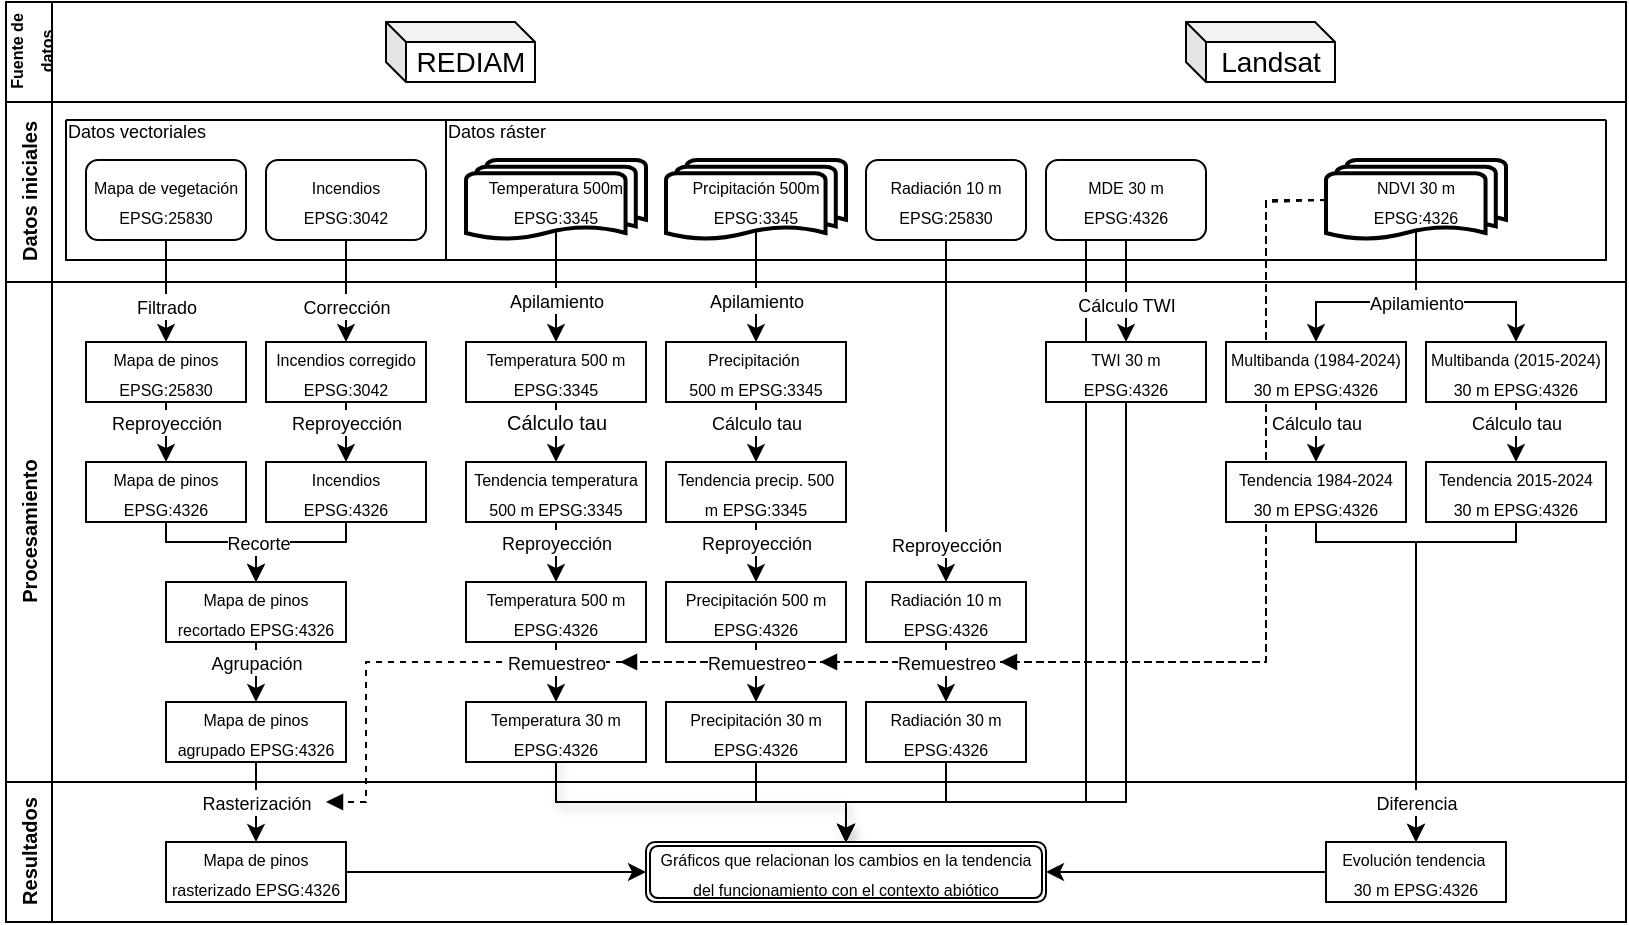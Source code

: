 <mxfile version="26.0.16">
  <diagram id="C5RBs43oDa-KdzZeNtuy" name="Page-1">
    <mxGraphModel dx="3722" dy="1038" grid="1" gridSize="10" guides="1" tooltips="1" connect="1" arrows="1" fold="1" page="1" pageScale="1" pageWidth="827" pageHeight="1169" math="0" shadow="0">
      <root>
        <mxCell id="WIyWlLk6GJQsqaUBKTNV-0" />
        <mxCell id="WIyWlLk6GJQsqaUBKTNV-1" parent="WIyWlLk6GJQsqaUBKTNV-0" />
        <mxCell id="nLpi9SXfjAmbnUqDCLWk-173" value="" style="endArrow=classic;html=1;rounded=0;exitX=0.5;exitY=1;exitDx=0;exitDy=0;entryX=0.5;entryY=0;entryDx=0;entryDy=0;shadow=1;" parent="WIyWlLk6GJQsqaUBKTNV-1" source="nLpi9SXfjAmbnUqDCLWk-103" target="nLpi9SXfjAmbnUqDCLWk-170" edge="1">
          <mxGeometry width="50" height="50" relative="1" as="geometry">
            <mxPoint x="-1245" y="410" as="sourcePoint" />
            <mxPoint x="-1195" y="360" as="targetPoint" />
            <Array as="points">
              <mxPoint x="-1370" y="350" />
              <mxPoint x="-1370" y="400" />
              <mxPoint x="-1225" y="400" />
            </Array>
          </mxGeometry>
        </mxCell>
        <mxCell id="nLpi9SXfjAmbnUqDCLWk-180" value="" style="endArrow=classic;html=1;rounded=0;exitX=0.5;exitY=0.88;exitDx=0;exitDy=0;exitPerimeter=0;entryX=0.5;entryY=0;entryDx=0;entryDy=0;" parent="WIyWlLk6GJQsqaUBKTNV-1" source="nLpi9SXfjAmbnUqDCLWk-93" target="nLpi9SXfjAmbnUqDCLWk-154" edge="1">
          <mxGeometry width="50" height="50" relative="1" as="geometry">
            <mxPoint x="-985" y="190" as="sourcePoint" />
            <mxPoint x="-935" y="140" as="targetPoint" />
            <Array as="points">
              <mxPoint x="-940" y="150" />
              <mxPoint x="-890" y="150" />
            </Array>
          </mxGeometry>
        </mxCell>
        <mxCell id="nLpi9SXfjAmbnUqDCLWk-168" value="" style="html=1;verticalAlign=bottom;labelBackgroundColor=none;endArrow=block;endFill=1;dashed=1;rounded=0;exitX=0;exitY=0.5;exitDx=0;exitDy=0;exitPerimeter=0;" parent="WIyWlLk6GJQsqaUBKTNV-1" source="nLpi9SXfjAmbnUqDCLWk-93" edge="1">
          <mxGeometry width="160" relative="1" as="geometry">
            <mxPoint x="-1255" y="290" as="sourcePoint" />
            <mxPoint x="-1485" y="400" as="targetPoint" />
            <Array as="points">
              <mxPoint x="-1015" y="100" />
              <mxPoint x="-1015" y="330" />
              <mxPoint x="-1465" y="330" />
              <mxPoint x="-1465" y="400" />
            </Array>
          </mxGeometry>
        </mxCell>
        <mxCell id="nLpi9SXfjAmbnUqDCLWk-177" value="" style="endArrow=classic;html=1;rounded=0;exitX=0.25;exitY=1;exitDx=0;exitDy=0;entryX=0.5;entryY=0;entryDx=0;entryDy=0;" parent="WIyWlLk6GJQsqaUBKTNV-1" source="nLpi9SXfjAmbnUqDCLWk-91" target="nLpi9SXfjAmbnUqDCLWk-170" edge="1">
          <mxGeometry width="50" height="50" relative="1" as="geometry">
            <mxPoint x="-1195" y="310" as="sourcePoint" />
            <mxPoint x="-1145" y="260" as="targetPoint" />
            <Array as="points">
              <mxPoint x="-1105" y="400" />
              <mxPoint x="-1225" y="400" />
              <mxPoint x="-1225" y="410" />
            </Array>
          </mxGeometry>
        </mxCell>
        <mxCell id="nLpi9SXfjAmbnUqDCLWk-149" value="" style="html=1;verticalAlign=bottom;labelBackgroundColor=none;endArrow=block;endFill=1;dashed=1;rounded=0;exitX=0;exitY=0.5;exitDx=0;exitDy=0;exitPerimeter=0;" parent="WIyWlLk6GJQsqaUBKTNV-1" source="nLpi9SXfjAmbnUqDCLWk-93" edge="1">
          <mxGeometry width="160" relative="1" as="geometry">
            <mxPoint x="-980" y="124" as="sourcePoint" />
            <mxPoint x="-1148" y="330" as="targetPoint" />
            <Array as="points">
              <mxPoint x="-1015" y="99" />
              <mxPoint x="-1015" y="330" />
            </Array>
          </mxGeometry>
        </mxCell>
        <mxCell id="nLpi9SXfjAmbnUqDCLWk-151" value="" style="html=1;verticalAlign=bottom;labelBackgroundColor=none;endArrow=block;endFill=1;dashed=1;rounded=0;exitX=0;exitY=0.5;exitDx=0;exitDy=0;exitPerimeter=0;" parent="WIyWlLk6GJQsqaUBKTNV-1" source="nLpi9SXfjAmbnUqDCLWk-93" edge="1">
          <mxGeometry width="160" relative="1" as="geometry">
            <mxPoint x="-1015" y="120" as="sourcePoint" />
            <mxPoint x="-1338" y="330" as="targetPoint" />
            <Array as="points">
              <mxPoint x="-1015" y="99" />
              <mxPoint x="-1015" y="330" />
            </Array>
          </mxGeometry>
        </mxCell>
        <mxCell id="nLpi9SXfjAmbnUqDCLWk-150" value="" style="html=1;verticalAlign=bottom;labelBackgroundColor=none;endArrow=block;endFill=1;dashed=1;rounded=0;exitX=0;exitY=0.5;exitDx=0;exitDy=0;exitPerimeter=0;" parent="WIyWlLk6GJQsqaUBKTNV-1" source="nLpi9SXfjAmbnUqDCLWk-93" edge="1">
          <mxGeometry width="160" relative="1" as="geometry">
            <mxPoint x="-980" y="124" as="sourcePoint" />
            <mxPoint x="-1238" y="330" as="targetPoint" />
            <Array as="points">
              <mxPoint x="-1015" y="99" />
              <mxPoint x="-1015" y="330" />
            </Array>
          </mxGeometry>
        </mxCell>
        <mxCell id="nLpi9SXfjAmbnUqDCLWk-77" value="&lt;font style=&quot;font-size: 10px;&quot;&gt;Datos iniciales&lt;/font&gt;" style="swimlane;horizontal=0;whiteSpace=wrap;html=1;strokeColor=light-dark(#000000,#FFFF00);" parent="WIyWlLk6GJQsqaUBKTNV-1" vertex="1">
          <mxGeometry x="-1645" y="50" width="810" height="90" as="geometry" />
        </mxCell>
        <mxCell id="nLpi9SXfjAmbnUqDCLWk-81" value="" style="swimlane;startSize=0;strokeColor=light-dark(#000000,#FF0080);" parent="nLpi9SXfjAmbnUqDCLWk-77" vertex="1">
          <mxGeometry x="30" y="9" width="190" height="70" as="geometry" />
        </mxCell>
        <mxCell id="nLpi9SXfjAmbnUqDCLWk-82" value="&lt;font style=&quot;font-size: 9px;&quot;&gt;Datos vectoriales&lt;/font&gt;" style="text;html=1;align=center;verticalAlign=middle;resizable=0;points=[];autosize=1;strokeColor=none;fillColor=none;" parent="nLpi9SXfjAmbnUqDCLWk-81" vertex="1">
          <mxGeometry x="-10" y="-10" width="90" height="30" as="geometry" />
        </mxCell>
        <mxCell id="nLpi9SXfjAmbnUqDCLWk-83" value="&lt;font style=&quot;font-size: 8px;&quot;&gt;Incendios EPSG:3042&lt;/font&gt;" style="rounded=1;whiteSpace=wrap;html=1;fillColor=light-dark(#FFFFFF,#003300);" parent="nLpi9SXfjAmbnUqDCLWk-81" vertex="1">
          <mxGeometry x="100" y="20" width="80" height="40" as="geometry" />
        </mxCell>
        <mxCell id="nLpi9SXfjAmbnUqDCLWk-84" value="&lt;font style=&quot;font-size: 8px;&quot;&gt;&lt;font style=&quot;&quot;&gt;Mapa de vegetación &lt;/font&gt;&lt;span style=&quot;background-color: transparent; color: light-dark(rgb(0, 0, 0), rgb(255, 255, 255));&quot;&gt;EPSG:25830&lt;/span&gt;&lt;/font&gt;" style="rounded=1;whiteSpace=wrap;html=1;fillColor=light-dark(#FFFFFF,#003300);" parent="nLpi9SXfjAmbnUqDCLWk-81" vertex="1">
          <mxGeometry x="10" y="20" width="80" height="40" as="geometry" />
        </mxCell>
        <mxCell id="nLpi9SXfjAmbnUqDCLWk-86" value="" style="swimlane;startSize=0;strokeColor=light-dark(#000000,#7F00FF);" parent="nLpi9SXfjAmbnUqDCLWk-77" vertex="1">
          <mxGeometry x="220" y="9" width="580" height="70" as="geometry" />
        </mxCell>
        <mxCell id="nLpi9SXfjAmbnUqDCLWk-87" value="&lt;font style=&quot;font-size: 9px;&quot;&gt;Datos ráster&lt;/font&gt;" style="text;html=1;align=center;verticalAlign=middle;resizable=0;points=[];autosize=1;strokeColor=none;fillColor=none;" parent="nLpi9SXfjAmbnUqDCLWk-86" vertex="1">
          <mxGeometry x="-10" y="-10" width="70" height="30" as="geometry" />
        </mxCell>
        <mxCell id="nLpi9SXfjAmbnUqDCLWk-88" value="&lt;div&gt;&lt;font style=&quot;font-size: 8px;&quot;&gt;Temperatura 500m&lt;/font&gt;&lt;/div&gt;&lt;div&gt;&lt;font style=&quot;font-size: 8px;&quot;&gt;EPSG:3345&lt;/font&gt;&lt;/div&gt;" style="strokeWidth=2;html=1;shape=mxgraph.flowchart.multi-document;whiteSpace=wrap;fillColor=light-dark(#FFFFFF,#003300);" parent="nLpi9SXfjAmbnUqDCLWk-86" vertex="1">
          <mxGeometry x="10" y="20" width="90" height="40" as="geometry" />
        </mxCell>
        <mxCell id="nLpi9SXfjAmbnUqDCLWk-89" value="&lt;font style=&quot;font-size: 8px;&quot;&gt;Prcipitación 500m EPSG:3345&lt;/font&gt;" style="strokeWidth=2;html=1;shape=mxgraph.flowchart.multi-document;whiteSpace=wrap;fillColor=light-dark(#FFFFFF,#003300);" parent="nLpi9SXfjAmbnUqDCLWk-86" vertex="1">
          <mxGeometry x="110" y="20" width="90" height="40" as="geometry" />
        </mxCell>
        <mxCell id="nLpi9SXfjAmbnUqDCLWk-90" value="&lt;font style=&quot;font-size: 8px;&quot;&gt;Radiación 10 m EPSG:25830&lt;/font&gt;" style="rounded=1;whiteSpace=wrap;html=1;fillColor=light-dark(#FFFFFF,#003300);" parent="nLpi9SXfjAmbnUqDCLWk-86" vertex="1">
          <mxGeometry x="210" y="20" width="80" height="40" as="geometry" />
        </mxCell>
        <mxCell id="nLpi9SXfjAmbnUqDCLWk-91" value="&lt;font style=&quot;font-size: 8px;&quot;&gt;MDE 30 m EPSG:4326&lt;/font&gt;" style="rounded=1;whiteSpace=wrap;html=1;fillColor=light-dark(#FFFFFF,#000033);" parent="nLpi9SXfjAmbnUqDCLWk-86" vertex="1">
          <mxGeometry x="300" y="20" width="80" height="40" as="geometry" />
        </mxCell>
        <mxCell id="nLpi9SXfjAmbnUqDCLWk-93" value="&lt;font style=&quot;font-size: 8px;&quot;&gt;NDVI 30 m&lt;/font&gt;&lt;div&gt;&lt;font style=&quot;font-size: 8px;&quot;&gt;EPSG:4326&lt;/font&gt;&lt;/div&gt;" style="strokeWidth=2;html=1;shape=mxgraph.flowchart.multi-document;whiteSpace=wrap;fillColor=light-dark(#FFFFFF,#000033);" parent="nLpi9SXfjAmbnUqDCLWk-86" vertex="1">
          <mxGeometry x="440" y="20" width="90" height="40" as="geometry" />
        </mxCell>
        <mxCell id="nLpi9SXfjAmbnUqDCLWk-78" value="&lt;font style=&quot;font-size: 8px;&quot;&gt;Fuente de datos&lt;/font&gt;" style="swimlane;horizontal=0;whiteSpace=wrap;html=1;strokeColor=light-dark(#000000,#80FF00);" parent="WIyWlLk6GJQsqaUBKTNV-1" vertex="1">
          <mxGeometry x="-1645" width="810" height="50" as="geometry" />
        </mxCell>
        <mxCell id="nLpi9SXfjAmbnUqDCLWk-79" value="&lt;font style=&quot;font-size: 14px;&quot;&gt;REDIAM&lt;/font&gt;" style="shape=cube;whiteSpace=wrap;html=1;boundedLbl=1;backgroundOutline=1;darkOpacity=0.05;darkOpacity2=0.1;size=10;fillColor=light-dark(#FFFFFF,#003300);" parent="nLpi9SXfjAmbnUqDCLWk-78" vertex="1">
          <mxGeometry x="190" y="10" width="74.5" height="30" as="geometry" />
        </mxCell>
        <mxCell id="nLpi9SXfjAmbnUqDCLWk-80" value="&lt;font style=&quot;font-size: 14px;&quot;&gt;Landsat&lt;/font&gt;" style="shape=cube;whiteSpace=wrap;html=1;boundedLbl=1;backgroundOutline=1;darkOpacity=0.05;darkOpacity2=0.1;size=10;fillColor=light-dark(#FFFFFF,#000033);" parent="nLpi9SXfjAmbnUqDCLWk-78" vertex="1">
          <mxGeometry x="590" y="10" width="74.5" height="30" as="geometry" />
        </mxCell>
        <mxCell id="nLpi9SXfjAmbnUqDCLWk-94" value="&lt;font style=&quot;font-size: 10px;&quot;&gt;Procesamiento&lt;/font&gt;" style="swimlane;horizontal=0;whiteSpace=wrap;html=1;strokeColor=light-dark(#000000,#FF8000);" parent="WIyWlLk6GJQsqaUBKTNV-1" vertex="1">
          <mxGeometry x="-1645" y="140" width="810" height="250" as="geometry" />
        </mxCell>
        <mxCell id="nLpi9SXfjAmbnUqDCLWk-95" value="&lt;font style=&quot;font-size: 8px;&quot;&gt;Mapa de pinos EPSG:25830&lt;/font&gt;" style="rounded=0;whiteSpace=wrap;html=1;fillColor=light-dark(#FFFFFF,#003300);" parent="nLpi9SXfjAmbnUqDCLWk-94" vertex="1">
          <mxGeometry x="40" y="30" width="80" height="30" as="geometry" />
        </mxCell>
        <mxCell id="nLpi9SXfjAmbnUqDCLWk-96" value="&lt;font style=&quot;font-size: 8px;&quot;&gt;Mapa de pinos EPSG:4326&lt;/font&gt;" style="rounded=0;whiteSpace=wrap;html=1;fillColor=light-dark(#FFFFFF,#003300);" parent="nLpi9SXfjAmbnUqDCLWk-94" vertex="1">
          <mxGeometry x="40" y="90" width="80" height="30" as="geometry" />
        </mxCell>
        <mxCell id="nLpi9SXfjAmbnUqDCLWk-97" value="&lt;font style=&quot;font-size: 8px;&quot;&gt;Incendios corregido EPSG:3042&lt;/font&gt;" style="rounded=0;whiteSpace=wrap;html=1;fillColor=light-dark(#FFFFFF,#003300);" parent="nLpi9SXfjAmbnUqDCLWk-94" vertex="1">
          <mxGeometry x="130" y="30" width="80" height="30" as="geometry" />
        </mxCell>
        <mxCell id="nLpi9SXfjAmbnUqDCLWk-98" value="&lt;font style=&quot;font-size: 8px;&quot;&gt;Incendios EPSG:4326&lt;/font&gt;" style="rounded=0;whiteSpace=wrap;html=1;fillColor=light-dark(#FFFFFF,#003300);" parent="nLpi9SXfjAmbnUqDCLWk-94" vertex="1">
          <mxGeometry x="130" y="90" width="80" height="30" as="geometry" />
        </mxCell>
        <mxCell id="nLpi9SXfjAmbnUqDCLWk-99" value="&lt;font style=&quot;font-size: 8px;&quot;&gt;Mapa de pinos recortado EPSG:4326&lt;/font&gt;" style="rounded=0;whiteSpace=wrap;html=1;fillColor=light-dark(#FFFFFF,#003300);" parent="nLpi9SXfjAmbnUqDCLWk-94" vertex="1">
          <mxGeometry x="80" y="150" width="90" height="30" as="geometry" />
        </mxCell>
        <mxCell id="nLpi9SXfjAmbnUqDCLWk-100" value="&lt;font style=&quot;font-size: 8px;&quot;&gt;TWI 30 m EPSG:4326&lt;/font&gt;" style="rounded=0;whiteSpace=wrap;html=1;fillColor=light-dark(#FFFFFF,#000033);" parent="nLpi9SXfjAmbnUqDCLWk-94" vertex="1">
          <mxGeometry x="520" y="30" width="80" height="30" as="geometry" />
        </mxCell>
        <mxCell id="nLpi9SXfjAmbnUqDCLWk-101" value="&lt;font style=&quot;font-size: 8px;&quot;&gt;&lt;font style=&quot;&quot;&gt;Temperatura 500 m EPSG:3345&lt;/font&gt;&lt;/font&gt;&lt;span style=&quot;color: rgba(0, 0, 0, 0); font-family: monospace; text-align: start; text-wrap-mode: nowrap; font-size: 0px;&quot;&gt;3CmxGraphModel%3E%3Croot%3E%3CmxCell%20id%3D%220%22%2F%3E%3CmxCell%20id%3D%221%22%20parent%3D%220%22%2F%3E%3CmxCell%20id%3D%222%22%20value%3D%22%26lt%3Bfont%20style%3D%26quot%3Bfont-size%3A%2010px%3B%26quot%3B%26gt%3BIncendios%26lt%3B%2Ffont%26gt%3B%22%20style%3D%22rounded%3D0%3BwhiteSpace%3Dwrap%3Bhtml%3D1%3B%22%20vertex%3D%221%22%20parent%3D%221%22%3E%3CmxGeometry%20x%3D%22150%22%20y%3D%22240%22%20width%3D%2260%22%20height%3D%2230%22%20as%3D%22geometry%22%2F%3E%3C%2FmxCell%3E%3C%2Froot%3E%3C%2FmxGraphModel%3E&lt;/span&gt;" style="rounded=0;whiteSpace=wrap;html=1;fillColor=light-dark(#FFFFFF,#003300);" parent="nLpi9SXfjAmbnUqDCLWk-94" vertex="1">
          <mxGeometry x="230" y="30" width="90" height="30" as="geometry" />
        </mxCell>
        <mxCell id="nLpi9SXfjAmbnUqDCLWk-102" value="&lt;span style=&quot;font-size: 8px;&quot;&gt;Temperatura 500 m EPSG:&lt;/span&gt;&lt;span style=&quot;font-size: 8px;&quot;&gt;4326&lt;/span&gt;" style="rounded=0;whiteSpace=wrap;html=1;fillColor=light-dark(#FFFFFF,#003300);align=center;" parent="nLpi9SXfjAmbnUqDCLWk-94" vertex="1">
          <mxGeometry x="230" y="150" width="90" height="30" as="geometry" />
        </mxCell>
        <mxCell id="nLpi9SXfjAmbnUqDCLWk-103" value="&lt;font style=&quot;font-size: 8px;&quot;&gt;Temperatura 30 m EPSG:4326&lt;/font&gt;" style="rounded=0;whiteSpace=wrap;html=1;fillColor=light-dark(#FFFFFF,#003300);" parent="nLpi9SXfjAmbnUqDCLWk-94" vertex="1">
          <mxGeometry x="230" y="210" width="90" height="30" as="geometry" />
        </mxCell>
        <mxCell id="nLpi9SXfjAmbnUqDCLWk-104" value="&lt;font style=&quot;font-size: 8px;&quot;&gt;&lt;font style=&quot;&quot;&gt;Precipitación&amp;nbsp;&lt;/font&gt;&lt;/font&gt;&lt;div&gt;&lt;font style=&quot;font-size: 8px;&quot;&gt;&lt;font style=&quot;&quot;&gt;500 m&lt;/font&gt;&lt;font style=&quot;background-color: transparent; color: light-dark(rgb(0, 0, 0), rgb(255, 255, 255));&quot;&gt;&amp;nbsp;EPSG:3345&lt;/font&gt;&lt;/font&gt;&lt;/div&gt;" style="rounded=0;whiteSpace=wrap;html=1;fillColor=light-dark(#FFFFFF,#003300);" parent="nLpi9SXfjAmbnUqDCLWk-94" vertex="1">
          <mxGeometry x="330" y="30" width="90" height="30" as="geometry" />
        </mxCell>
        <mxCell id="nLpi9SXfjAmbnUqDCLWk-105" value="&lt;font style=&quot;font-size: 8px;&quot;&gt;Precipitación 500 m EPSG:&lt;/font&gt;&lt;span style=&quot;font-size: 8px;&quot;&gt;4326&lt;/span&gt;" style="rounded=0;whiteSpace=wrap;html=1;fillColor=light-dark(#FFFFFF,#003300);" parent="nLpi9SXfjAmbnUqDCLWk-94" vertex="1">
          <mxGeometry x="330" y="150" width="90" height="30" as="geometry" />
        </mxCell>
        <mxCell id="nLpi9SXfjAmbnUqDCLWk-106" value="&lt;span style=&quot;font-size: 8px;&quot;&gt;Precipitación 30 m EPSG:4326&lt;/span&gt;" style="rounded=0;whiteSpace=wrap;html=1;fillColor=light-dark(#FFFFFF,#003300);" parent="nLpi9SXfjAmbnUqDCLWk-94" vertex="1">
          <mxGeometry x="330" y="210" width="90" height="30" as="geometry" />
        </mxCell>
        <mxCell id="nLpi9SXfjAmbnUqDCLWk-107" value="&lt;font style=&quot;font-size: 8px;&quot;&gt;Radiación 10 m EPSG:&lt;/font&gt;&lt;span style=&quot;font-size: 8px;&quot;&gt;4326&lt;/span&gt;" style="rounded=0;whiteSpace=wrap;html=1;fillColor=light-dark(#FFFFFF,#003300);" parent="nLpi9SXfjAmbnUqDCLWk-94" vertex="1">
          <mxGeometry x="430" y="150" width="80" height="30" as="geometry" />
        </mxCell>
        <mxCell id="nLpi9SXfjAmbnUqDCLWk-108" value="&lt;span style=&quot;font-size: 8px;&quot;&gt;Radiación 30 m EPSG:4326&lt;/span&gt;" style="rounded=0;whiteSpace=wrap;html=1;fillColor=light-dark(#FFFFFF,#003300);" parent="nLpi9SXfjAmbnUqDCLWk-94" vertex="1">
          <mxGeometry x="430" y="210" width="80" height="30" as="geometry" />
        </mxCell>
        <mxCell id="nLpi9SXfjAmbnUqDCLWk-109" value="" style="endArrow=classic;html=1;rounded=0;exitX=0.5;exitY=1;exitDx=0;exitDy=0;entryX=0.5;entryY=0;entryDx=0;entryDy=0;" parent="nLpi9SXfjAmbnUqDCLWk-94" source="nLpi9SXfjAmbnUqDCLWk-95" target="nLpi9SXfjAmbnUqDCLWk-96" edge="1">
          <mxGeometry relative="1" as="geometry">
            <mxPoint x="80" y="30" as="sourcePoint" />
            <mxPoint x="80" y="85" as="targetPoint" />
          </mxGeometry>
        </mxCell>
        <mxCell id="nLpi9SXfjAmbnUqDCLWk-110" value="&lt;font style=&quot;font-size: 9px;&quot;&gt;Reproyección&lt;/font&gt;" style="edgeLabel;resizable=0;html=1;;align=center;verticalAlign=middle;" parent="nLpi9SXfjAmbnUqDCLWk-109" connectable="0" vertex="1">
          <mxGeometry relative="1" as="geometry">
            <mxPoint y="-5" as="offset" />
          </mxGeometry>
        </mxCell>
        <mxCell id="nLpi9SXfjAmbnUqDCLWk-111" value="&lt;font style=&quot;font-size: 8px;&quot;&gt;Mapa de pinos agrupado EPSG:4326&lt;/font&gt;" style="rounded=0;whiteSpace=wrap;html=1;fillColor=light-dark(#FFFFFF,#003300);" parent="nLpi9SXfjAmbnUqDCLWk-94" vertex="1">
          <mxGeometry x="80" y="210" width="90" height="30" as="geometry" />
        </mxCell>
        <mxCell id="nLpi9SXfjAmbnUqDCLWk-112" value="" style="endArrow=classic;html=1;rounded=0;entryX=0.5;entryY=0;entryDx=0;entryDy=0;exitX=0.5;exitY=1;exitDx=0;exitDy=0;" parent="nLpi9SXfjAmbnUqDCLWk-94" source="hw-0LQKo0hOjV66VEuum-0" target="nLpi9SXfjAmbnUqDCLWk-102" edge="1">
          <mxGeometry relative="1" as="geometry">
            <mxPoint x="275" y="120" as="sourcePoint" />
            <mxPoint x="250" y="100" as="targetPoint" />
          </mxGeometry>
        </mxCell>
        <mxCell id="nLpi9SXfjAmbnUqDCLWk-113" value="&lt;font style=&quot;font-size: 9px;&quot;&gt;Reproyección&lt;/font&gt;" style="edgeLabel;resizable=0;html=1;;align=center;verticalAlign=middle;" parent="nLpi9SXfjAmbnUqDCLWk-112" connectable="0" vertex="1">
          <mxGeometry relative="1" as="geometry">
            <mxPoint y="-5" as="offset" />
          </mxGeometry>
        </mxCell>
        <mxCell id="nLpi9SXfjAmbnUqDCLWk-114" value="" style="endArrow=classic;html=1;rounded=0;entryX=0.5;entryY=0;entryDx=0;entryDy=0;exitX=0.5;exitY=1;exitDx=0;exitDy=0;" parent="nLpi9SXfjAmbnUqDCLWk-94" source="nLpi9SXfjAmbnUqDCLWk-101" target="hw-0LQKo0hOjV66VEuum-0" edge="1">
          <mxGeometry relative="1" as="geometry">
            <mxPoint x="274.83" y="60" as="sourcePoint" />
            <mxPoint x="274.83" y="90" as="targetPoint" />
          </mxGeometry>
        </mxCell>
        <mxCell id="nLpi9SXfjAmbnUqDCLWk-115" value="&lt;font size=&quot;1&quot;&gt;Cálculo tau&lt;/font&gt;" style="edgeLabel;resizable=0;html=1;;align=center;verticalAlign=middle;" parent="nLpi9SXfjAmbnUqDCLWk-114" connectable="0" vertex="1">
          <mxGeometry relative="1" as="geometry">
            <mxPoint y="-5" as="offset" />
          </mxGeometry>
        </mxCell>
        <mxCell id="nLpi9SXfjAmbnUqDCLWk-116" value="" style="endArrow=classic;html=1;rounded=0;exitX=0.5;exitY=1;exitDx=0;exitDy=0;entryX=0.5;entryY=0;entryDx=0;entryDy=0;" parent="nLpi9SXfjAmbnUqDCLWk-94" source="nLpi9SXfjAmbnUqDCLWk-107" target="nLpi9SXfjAmbnUqDCLWk-108" edge="1">
          <mxGeometry relative="1" as="geometry">
            <mxPoint x="410" y="93" as="sourcePoint" />
            <mxPoint x="410" y="120" as="targetPoint" />
          </mxGeometry>
        </mxCell>
        <mxCell id="nLpi9SXfjAmbnUqDCLWk-117" value="&lt;font style=&quot;font-size: 9px;&quot;&gt;Remuestreo&lt;/font&gt;" style="edgeLabel;resizable=0;html=1;;align=center;verticalAlign=middle;" parent="nLpi9SXfjAmbnUqDCLWk-116" connectable="0" vertex="1">
          <mxGeometry relative="1" as="geometry">
            <mxPoint y="-5" as="offset" />
          </mxGeometry>
        </mxCell>
        <mxCell id="nLpi9SXfjAmbnUqDCLWk-118" value="" style="endArrow=classic;html=1;rounded=0;entryX=0.5;entryY=0;entryDx=0;entryDy=0;" parent="nLpi9SXfjAmbnUqDCLWk-94" source="nLpi9SXfjAmbnUqDCLWk-105" target="nLpi9SXfjAmbnUqDCLWk-106" edge="1">
          <mxGeometry relative="1" as="geometry">
            <mxPoint x="400" y="83" as="sourcePoint" />
            <mxPoint x="400" y="110" as="targetPoint" />
          </mxGeometry>
        </mxCell>
        <mxCell id="nLpi9SXfjAmbnUqDCLWk-119" value="&lt;font style=&quot;font-size: 9px;&quot;&gt;Remuestreo&lt;/font&gt;" style="edgeLabel;resizable=0;html=1;;align=center;verticalAlign=middle;" parent="nLpi9SXfjAmbnUqDCLWk-118" connectable="0" vertex="1">
          <mxGeometry relative="1" as="geometry">
            <mxPoint y="-5" as="offset" />
          </mxGeometry>
        </mxCell>
        <mxCell id="nLpi9SXfjAmbnUqDCLWk-120" value="" style="endArrow=classic;html=1;rounded=0;exitX=0.5;exitY=1;exitDx=0;exitDy=0;entryX=0.5;entryY=0;entryDx=0;entryDy=0;" parent="nLpi9SXfjAmbnUqDCLWk-94" source="nLpi9SXfjAmbnUqDCLWk-102" target="nLpi9SXfjAmbnUqDCLWk-103" edge="1">
          <mxGeometry relative="1" as="geometry">
            <mxPoint x="390" y="73" as="sourcePoint" />
            <mxPoint x="390" y="100" as="targetPoint" />
          </mxGeometry>
        </mxCell>
        <mxCell id="nLpi9SXfjAmbnUqDCLWk-121" value="&lt;font style=&quot;font-size: 9px;&quot;&gt;Remuestreo&lt;/font&gt;" style="edgeLabel;resizable=0;html=1;;align=center;verticalAlign=middle;" parent="nLpi9SXfjAmbnUqDCLWk-120" connectable="0" vertex="1">
          <mxGeometry relative="1" as="geometry">
            <mxPoint y="-5" as="offset" />
          </mxGeometry>
        </mxCell>
        <mxCell id="nLpi9SXfjAmbnUqDCLWk-122" value="" style="endArrow=classic;html=1;rounded=0;exitX=0.5;exitY=1;exitDx=0;exitDy=0;entryX=0.5;entryY=0;entryDx=0;entryDy=0;" parent="nLpi9SXfjAmbnUqDCLWk-94" source="nLpi9SXfjAmbnUqDCLWk-97" target="nLpi9SXfjAmbnUqDCLWk-98" edge="1">
          <mxGeometry relative="1" as="geometry">
            <mxPoint x="80" y="70" as="sourcePoint" />
            <mxPoint x="80" y="100" as="targetPoint" />
          </mxGeometry>
        </mxCell>
        <mxCell id="nLpi9SXfjAmbnUqDCLWk-123" value="&lt;font style=&quot;font-size: 9px;&quot;&gt;Reproyección&lt;/font&gt;" style="edgeLabel;resizable=0;html=1;;align=center;verticalAlign=middle;" parent="nLpi9SXfjAmbnUqDCLWk-122" connectable="0" vertex="1">
          <mxGeometry relative="1" as="geometry">
            <mxPoint y="-5" as="offset" />
          </mxGeometry>
        </mxCell>
        <mxCell id="nLpi9SXfjAmbnUqDCLWk-124" value="" style="endArrow=classic;html=1;rounded=0;exitX=0.5;exitY=1;exitDx=0;exitDy=0;entryX=0.5;entryY=0;entryDx=0;entryDy=0;" parent="nLpi9SXfjAmbnUqDCLWk-94" source="nLpi9SXfjAmbnUqDCLWk-96" target="nLpi9SXfjAmbnUqDCLWk-99" edge="1">
          <mxGeometry width="50" height="50" relative="1" as="geometry">
            <mxPoint x="150" y="140" as="sourcePoint" />
            <mxPoint x="200" y="90" as="targetPoint" />
            <Array as="points">
              <mxPoint x="80" y="130" />
              <mxPoint x="125" y="130" />
            </Array>
          </mxGeometry>
        </mxCell>
        <mxCell id="nLpi9SXfjAmbnUqDCLWk-125" value="" style="endArrow=classic;html=1;rounded=0;exitX=0.5;exitY=1;exitDx=0;exitDy=0;entryX=0.5;entryY=0;entryDx=0;entryDy=0;" parent="nLpi9SXfjAmbnUqDCLWk-94" source="nLpi9SXfjAmbnUqDCLWk-98" target="nLpi9SXfjAmbnUqDCLWk-99" edge="1">
          <mxGeometry relative="1" as="geometry">
            <mxPoint x="130" y="110" as="sourcePoint" />
            <mxPoint x="230" y="110" as="targetPoint" />
            <Array as="points">
              <mxPoint x="170" y="130" />
              <mxPoint x="125" y="130" />
            </Array>
          </mxGeometry>
        </mxCell>
        <mxCell id="nLpi9SXfjAmbnUqDCLWk-126" value="&lt;font style=&quot;font-size: 9px;&quot;&gt;Recorte&lt;/font&gt;" style="edgeLabel;resizable=0;html=1;;align=center;verticalAlign=middle;" parent="nLpi9SXfjAmbnUqDCLWk-125" connectable="0" vertex="1">
          <mxGeometry relative="1" as="geometry">
            <mxPoint x="-17" as="offset" />
          </mxGeometry>
        </mxCell>
        <mxCell id="nLpi9SXfjAmbnUqDCLWk-127" value="" style="endArrow=classic;html=1;rounded=0;exitX=0.5;exitY=1;exitDx=0;exitDy=0;entryX=0.5;entryY=0;entryDx=0;entryDy=0;" parent="nLpi9SXfjAmbnUqDCLWk-94" source="nLpi9SXfjAmbnUqDCLWk-99" target="nLpi9SXfjAmbnUqDCLWk-111" edge="1">
          <mxGeometry relative="1" as="geometry">
            <mxPoint x="80" y="70" as="sourcePoint" />
            <mxPoint x="80" y="100" as="targetPoint" />
          </mxGeometry>
        </mxCell>
        <mxCell id="nLpi9SXfjAmbnUqDCLWk-128" value="&lt;font style=&quot;font-size: 9px;&quot;&gt;Agrupación&lt;/font&gt;" style="edgeLabel;resizable=0;html=1;;align=center;verticalAlign=middle;" parent="nLpi9SXfjAmbnUqDCLWk-127" connectable="0" vertex="1">
          <mxGeometry relative="1" as="geometry">
            <mxPoint y="-5" as="offset" />
          </mxGeometry>
        </mxCell>
        <mxCell id="nLpi9SXfjAmbnUqDCLWk-153" value="&lt;font style=&quot;font-size: 8px;&quot;&gt;Multibanda (1984-2024) 30 m&amp;nbsp;EPSG:4326&lt;/font&gt;" style="rounded=0;whiteSpace=wrap;html=1;fillColor=light-dark(#FFFFFF,#000033);" parent="nLpi9SXfjAmbnUqDCLWk-94" vertex="1">
          <mxGeometry x="610" y="30" width="90" height="30" as="geometry" />
        </mxCell>
        <mxCell id="nLpi9SXfjAmbnUqDCLWk-155" value="&lt;span style=&quot;font-size: 8px;&quot;&gt;Tendencia 1984-2024&lt;/span&gt;&lt;div&gt;&lt;font style=&quot;font-size: 8px;&quot;&gt;30 m EPSG:4326&lt;/font&gt;&lt;/div&gt;" style="rounded=0;whiteSpace=wrap;html=1;fillColor=light-dark(#FFFFFF,#000033);" parent="nLpi9SXfjAmbnUqDCLWk-94" vertex="1">
          <mxGeometry x="610" y="90" width="90" height="30" as="geometry" />
        </mxCell>
        <mxCell id="nLpi9SXfjAmbnUqDCLWk-156" value="&lt;span style=&quot;font-size: 8px;&quot;&gt;Tendencia 2015-2024&lt;/span&gt;&lt;div&gt;&lt;font style=&quot;font-size: 8px;&quot;&gt;30 m EPSG:4326&lt;/font&gt;&lt;/div&gt;" style="rounded=0;whiteSpace=wrap;html=1;fillColor=light-dark(#FFFFFF,#000033);" parent="nLpi9SXfjAmbnUqDCLWk-94" vertex="1">
          <mxGeometry x="710" y="90" width="90" height="30" as="geometry" />
        </mxCell>
        <mxCell id="nLpi9SXfjAmbnUqDCLWk-159" value="" style="endArrow=classic;html=1;rounded=0;exitX=0.5;exitY=1;exitDx=0;exitDy=0;entryX=0.5;entryY=0;entryDx=0;entryDy=0;" parent="nLpi9SXfjAmbnUqDCLWk-94" source="nLpi9SXfjAmbnUqDCLWk-153" target="nLpi9SXfjAmbnUqDCLWk-155" edge="1">
          <mxGeometry relative="1" as="geometry">
            <mxPoint x="650" y="70" as="sourcePoint" />
            <mxPoint x="650" y="97" as="targetPoint" />
          </mxGeometry>
        </mxCell>
        <mxCell id="nLpi9SXfjAmbnUqDCLWk-160" value="&lt;font style=&quot;font-size: 9px;&quot;&gt;Cálculo tau&lt;/font&gt;" style="edgeLabel;resizable=0;html=1;;align=center;verticalAlign=middle;" parent="nLpi9SXfjAmbnUqDCLWk-159" connectable="0" vertex="1">
          <mxGeometry relative="1" as="geometry">
            <mxPoint y="-5" as="offset" />
          </mxGeometry>
        </mxCell>
        <mxCell id="hw-0LQKo0hOjV66VEuum-0" value="&lt;font style=&quot;font-size: 8px;&quot;&gt;&lt;font style=&quot;&quot;&gt;Tendencia t&lt;span style=&quot;color: rgba(0, 0, 0, 0); font-family: monospace; font-size: 0px; text-align: start; text-wrap-mode: nowrap;&quot;&gt;%3CmxGraphModel%3E%3Croot%3E%3CmxCell%20id%3D%220%22%2F%3E%3CmxCell%20id%3D%221%22%20parent%3D%220%22%2F%3E%3CmxCell%20id%3D%222%22%20value%3D%22%26lt%3Bfont%20style%3D%26quot%3Bfont-size%3A%208px%3B%26quot%3B%26gt%3B%26lt%3Bfont%20style%3D%26quot%3B%26quot%3B%26gt%3BTemperatura%20500%20m%20EPSG%3A3345%26lt%3B%2Ffont%26gt%3B%26lt%3B%2Ffont%26gt%3B%26lt%3Bspan%20style%3D%26quot%3Bcolor%3A%20rgba(0%2C%200%2C%200%2C%200)%3B%20font-family%3A%20monospace%3B%20text-align%3A%20start%3B%20text-wrap-mode%3A%20nowrap%3B%20font-size%3A%200px%3B%26quot%3B%26gt%3B3CmxGraphModel%253E%253Croot%253E%253CmxCell%2520id%253D%25220%2522%252F%253E%253CmxCell%2520id%253D%25221%2522%2520parent%253D%25220%2522%252F%253E%253CmxCell%2520id%253D%25222%2522%2520value%253D%2522%2526lt%253Bfont%2520style%253D%2526quot%253Bfont-size%253A%252010px%253B%2526quot%253B%2526gt%253BIncendios%2526lt%253B%252Ffont%2526gt%253B%2522%2520style%253D%2522rounded%253D0%253BwhiteSpace%253Dwrap%253Bhtml%253D1%253B%2522%2520vertex%253D%25221%2522%2520parent%253D%25221%2522%253E%253CmxGeometry%2520x%253D%2522150%2522%2520y%253D%2522240%2522%2520width%253D%252260%2522%2520height%253D%252230%2522%2520as%253D%2522geometry%2522%252F%253E%253C%252FmxCell%253E%253C%252Froot%253E%253C%252FmxGraphModel%253E%26lt%3B%2Fspan%26gt%3B%22%20style%3D%22rounded%3D0%3BwhiteSpace%3Dwrap%3Bhtml%3D1%3BfillColor%3Dlight-dark(%23FFFFFF%2C%23003300)%3B%22%20vertex%3D%221%22%20parent%3D%221%22%3E%3CmxGeometry%20x%3D%22-597%22%20y%3D%22170%22%20width%3D%2290%22%20height%3D%2230%22%20as%3D%22geometry%22%2F%3E%3C%2FmxCell%3E%3C%2Froot%3E%3C%2FmxGraphModel%3E&lt;/span&gt;emperatura 500 m EPSG:3345&lt;/font&gt;&lt;/font&gt;&lt;span style=&quot;color: rgba(0, 0, 0, 0); font-family: monospace; text-align: start; text-wrap-mode: nowrap; font-size: 0px;&quot;&gt;3CmxGraphModel%3E%3Croot%3E%3CmxCell%20id%3D%220%22%2F%3E%3CmxCell%20id%3D%221%22%20parent%3D%220%22%2F%3E%3CmxCell%20id%3D%222%22%20value%3D%22%26lt%3Bfont%20style%3D%26quot%3Bfont-size%3A%2010px%3B%26quot%3B%26gt%3BIncendios%26lt%3B%2Ffont%26gt%3B%22%20style%3D%22rounded%3D0%3BwhiteSpace%3Dwrap%3Bhtml%3D1%3B%22%20vertex%3D%221%22%20parent%3D%221%22%3E%3CmxGeometry%20x%3D%22150%22%20y%3D%22240%22%20width%3D%2260%22%20height%3D%2230%22%20as%3D%22geometry%22%2F%3E%3C%2FmxCell%3E%3C%2Froot%3E%3C%2FmxGraphModel%3E&lt;/span&gt;" style="rounded=0;whiteSpace=wrap;html=1;fillColor=light-dark(#FFFFFF,#003300);" parent="nLpi9SXfjAmbnUqDCLWk-94" vertex="1">
          <mxGeometry x="230" y="90" width="90" height="30" as="geometry" />
        </mxCell>
        <mxCell id="hw-0LQKo0hOjV66VEuum-2" value="&lt;font style=&quot;font-size: 8px;&quot;&gt;&lt;font style=&quot;&quot;&gt;&lt;font style=&quot;&quot;&gt;Tendencia precip.&amp;nbsp;&lt;/font&gt;&lt;/font&gt;&lt;font style=&quot;background-color: transparent; color: light-dark(rgb(0, 0, 0), rgb(255, 255, 255));&quot;&gt;500 m&lt;/font&gt;&lt;font style=&quot;background-color: transparent; color: light-dark(rgb(0, 0, 0), rgb(255, 255, 255));&quot;&gt;&amp;nbsp;EPSG:3345&lt;/font&gt;&lt;/font&gt;" style="rounded=0;whiteSpace=wrap;html=1;fillColor=light-dark(#FFFFFF,#003300);" parent="nLpi9SXfjAmbnUqDCLWk-94" vertex="1">
          <mxGeometry x="330" y="90" width="90" height="30" as="geometry" />
        </mxCell>
        <mxCell id="hw-0LQKo0hOjV66VEuum-3" value="" style="endArrow=classic;html=1;rounded=0;entryX=0.5;entryY=0;entryDx=0;entryDy=0;exitX=0.5;exitY=1;exitDx=0;exitDy=0;" parent="nLpi9SXfjAmbnUqDCLWk-94" source="nLpi9SXfjAmbnUqDCLWk-104" target="hw-0LQKo0hOjV66VEuum-2" edge="1">
          <mxGeometry relative="1" as="geometry">
            <mxPoint x="367" y="60" as="sourcePoint" />
            <mxPoint x="367" y="90" as="targetPoint" />
          </mxGeometry>
        </mxCell>
        <mxCell id="hw-0LQKo0hOjV66VEuum-4" value="&lt;font style=&quot;font-size: 9px;&quot;&gt;Cálculo tau&lt;/font&gt;" style="edgeLabel;resizable=0;html=1;;align=center;verticalAlign=middle;" parent="hw-0LQKo0hOjV66VEuum-3" connectable="0" vertex="1">
          <mxGeometry relative="1" as="geometry">
            <mxPoint y="-5" as="offset" />
          </mxGeometry>
        </mxCell>
        <mxCell id="hw-0LQKo0hOjV66VEuum-5" value="" style="endArrow=classic;html=1;rounded=0;entryX=0.5;entryY=0;entryDx=0;entryDy=0;exitX=0.5;exitY=1;exitDx=0;exitDy=0;" parent="nLpi9SXfjAmbnUqDCLWk-94" source="hw-0LQKo0hOjV66VEuum-2" target="nLpi9SXfjAmbnUqDCLWk-105" edge="1">
          <mxGeometry relative="1" as="geometry">
            <mxPoint x="357" y="130" as="sourcePoint" />
            <mxPoint x="357" y="160" as="targetPoint" />
          </mxGeometry>
        </mxCell>
        <mxCell id="hw-0LQKo0hOjV66VEuum-6" value="&lt;font style=&quot;font-size: 9px;&quot;&gt;Reproyección&lt;/font&gt;" style="edgeLabel;resizable=0;html=1;;align=center;verticalAlign=middle;" parent="hw-0LQKo0hOjV66VEuum-5" connectable="0" vertex="1">
          <mxGeometry relative="1" as="geometry">
            <mxPoint y="-5" as="offset" />
          </mxGeometry>
        </mxCell>
        <mxCell id="nLpi9SXfjAmbnUqDCLWk-132" value="&lt;font style=&quot;font-size: 10px;&quot;&gt;Resultados&lt;/font&gt;" style="swimlane;horizontal=0;whiteSpace=wrap;html=1;strokeColor=light-dark(#000000,#FF0000);" parent="WIyWlLk6GJQsqaUBKTNV-1" vertex="1">
          <mxGeometry x="-1645" y="390" width="810" height="70" as="geometry" />
        </mxCell>
        <mxCell id="nLpi9SXfjAmbnUqDCLWk-129" value="&lt;font style=&quot;font-size: 8px;&quot;&gt;Mapa de pinos rasterizado EPSG:4326&lt;/font&gt;" style="rounded=0;whiteSpace=wrap;html=1;fillColor=light-dark(#FFFFFF,#003300);" parent="nLpi9SXfjAmbnUqDCLWk-132" vertex="1">
          <mxGeometry x="80" y="30" width="90" height="30" as="geometry" />
        </mxCell>
        <mxCell id="nLpi9SXfjAmbnUqDCLWk-164" value="&lt;span style=&quot;font-size: 8px;&quot;&gt;Evolución tendencia&amp;nbsp;&lt;/span&gt;&lt;div&gt;&lt;span style=&quot;font-size: 8px;&quot;&gt;30 m EPSG:4326&lt;/span&gt;&lt;/div&gt;" style="rounded=0;whiteSpace=wrap;html=1;fillColor=light-dark(#FFFFFF,#000033);" parent="nLpi9SXfjAmbnUqDCLWk-132" vertex="1">
          <mxGeometry x="660" y="30" width="90" height="30" as="geometry" />
        </mxCell>
        <mxCell id="nLpi9SXfjAmbnUqDCLWk-170" value="&lt;font style=&quot;font-size: 8px;&quot;&gt;Gráficos que relacionan los cambios en la tendencia del funcionamiento con el contexto abiótico&lt;/font&gt;" style="shape=ext;double=1;rounded=1;whiteSpace=wrap;html=1;fillColor=light-dark(#FFFFFF,#33001A);" parent="nLpi9SXfjAmbnUqDCLWk-132" vertex="1">
          <mxGeometry x="320" y="30" width="200" height="30" as="geometry" />
        </mxCell>
        <mxCell id="nLpi9SXfjAmbnUqDCLWk-171" value="" style="endArrow=classic;html=1;rounded=0;exitX=1;exitY=0.5;exitDx=0;exitDy=0;entryX=0;entryY=0.5;entryDx=0;entryDy=0;" parent="nLpi9SXfjAmbnUqDCLWk-132" source="nLpi9SXfjAmbnUqDCLWk-129" target="nLpi9SXfjAmbnUqDCLWk-170" edge="1">
          <mxGeometry width="50" height="50" relative="1" as="geometry">
            <mxPoint x="440" y="40" as="sourcePoint" />
            <mxPoint x="490" y="-10" as="targetPoint" />
          </mxGeometry>
        </mxCell>
        <mxCell id="nLpi9SXfjAmbnUqDCLWk-172" value="" style="endArrow=classic;html=1;rounded=0;exitX=0;exitY=0.5;exitDx=0;exitDy=0;entryX=1;entryY=0.5;entryDx=0;entryDy=0;" parent="nLpi9SXfjAmbnUqDCLWk-132" source="nLpi9SXfjAmbnUqDCLWk-164" target="nLpi9SXfjAmbnUqDCLWk-170" edge="1">
          <mxGeometry width="50" height="50" relative="1" as="geometry">
            <mxPoint x="510" y="50" as="sourcePoint" />
            <mxPoint x="560" as="targetPoint" />
          </mxGeometry>
        </mxCell>
        <mxCell id="nLpi9SXfjAmbnUqDCLWk-130" value="" style="endArrow=classic;html=1;rounded=0;exitX=0.5;exitY=1;exitDx=0;exitDy=0;entryX=0.5;entryY=0;entryDx=0;entryDy=0;" parent="WIyWlLk6GJQsqaUBKTNV-1" source="nLpi9SXfjAmbnUqDCLWk-111" target="nLpi9SXfjAmbnUqDCLWk-129" edge="1">
          <mxGeometry relative="1" as="geometry">
            <mxPoint x="-1530" y="330" as="sourcePoint" />
            <mxPoint x="-1530" y="360" as="targetPoint" />
          </mxGeometry>
        </mxCell>
        <mxCell id="nLpi9SXfjAmbnUqDCLWk-131" value="&lt;font style=&quot;font-size: 9px;&quot;&gt;Rasterización&lt;/font&gt;" style="edgeLabel;resizable=0;html=1;;align=center;verticalAlign=middle;" parent="nLpi9SXfjAmbnUqDCLWk-130" connectable="0" vertex="1">
          <mxGeometry relative="1" as="geometry">
            <mxPoint as="offset" />
          </mxGeometry>
        </mxCell>
        <mxCell id="nLpi9SXfjAmbnUqDCLWk-133" value="" style="endArrow=classic;html=1;rounded=0;exitX=0.5;exitY=1;exitDx=0;exitDy=0;entryX=0.5;entryY=0;entryDx=0;entryDy=0;" parent="WIyWlLk6GJQsqaUBKTNV-1" source="nLpi9SXfjAmbnUqDCLWk-84" target="nLpi9SXfjAmbnUqDCLWk-95" edge="1">
          <mxGeometry relative="1" as="geometry">
            <mxPoint x="-1595" y="-365" as="sourcePoint" />
            <mxPoint x="-1595" y="-310" as="targetPoint" />
          </mxGeometry>
        </mxCell>
        <mxCell id="nLpi9SXfjAmbnUqDCLWk-134" value="&lt;font style=&quot;font-size: 9px;&quot;&gt;Filtrado&lt;/font&gt;" style="edgeLabel;resizable=0;html=1;;align=center;verticalAlign=middle;" parent="nLpi9SXfjAmbnUqDCLWk-133" connectable="0" vertex="1">
          <mxGeometry relative="1" as="geometry">
            <mxPoint y="7" as="offset" />
          </mxGeometry>
        </mxCell>
        <mxCell id="nLpi9SXfjAmbnUqDCLWk-135" value="" style="endArrow=classic;html=1;rounded=0;exitX=0.5;exitY=1;exitDx=0;exitDy=0;entryX=0.5;entryY=0;entryDx=0;entryDy=0;" parent="WIyWlLk6GJQsqaUBKTNV-1" source="nLpi9SXfjAmbnUqDCLWk-83" target="nLpi9SXfjAmbnUqDCLWk-97" edge="1">
          <mxGeometry relative="1" as="geometry">
            <mxPoint x="-1525" y="-365" as="sourcePoint" />
            <mxPoint x="-1525" y="-310" as="targetPoint" />
          </mxGeometry>
        </mxCell>
        <mxCell id="nLpi9SXfjAmbnUqDCLWk-136" value="&lt;font style=&quot;font-size: 9px;&quot;&gt;Corrección&lt;/font&gt;" style="edgeLabel;resizable=0;html=1;;align=center;verticalAlign=middle;" parent="nLpi9SXfjAmbnUqDCLWk-135" connectable="0" vertex="1">
          <mxGeometry relative="1" as="geometry">
            <mxPoint y="7" as="offset" />
          </mxGeometry>
        </mxCell>
        <mxCell id="nLpi9SXfjAmbnUqDCLWk-137" value="" style="endArrow=classic;html=1;rounded=0;exitX=0.5;exitY=0.88;exitDx=0;exitDy=0;exitPerimeter=0;entryX=0.5;entryY=0;entryDx=0;entryDy=0;" parent="WIyWlLk6GJQsqaUBKTNV-1" source="nLpi9SXfjAmbnUqDCLWk-88" target="nLpi9SXfjAmbnUqDCLWk-101" edge="1">
          <mxGeometry relative="1" as="geometry">
            <mxPoint x="-1435" y="-365" as="sourcePoint" />
            <mxPoint x="-1435" y="-310" as="targetPoint" />
          </mxGeometry>
        </mxCell>
        <mxCell id="nLpi9SXfjAmbnUqDCLWk-138" value="&lt;font style=&quot;font-size: 9px;&quot;&gt;Apilamiento&lt;/font&gt;" style="edgeLabel;resizable=0;html=1;;align=center;verticalAlign=middle;" parent="nLpi9SXfjAmbnUqDCLWk-137" connectable="0" vertex="1">
          <mxGeometry relative="1" as="geometry">
            <mxPoint y="7" as="offset" />
          </mxGeometry>
        </mxCell>
        <mxCell id="nLpi9SXfjAmbnUqDCLWk-139" value="" style="endArrow=classic;html=1;rounded=0;exitX=0.5;exitY=0.88;exitDx=0;exitDy=0;exitPerimeter=0;entryX=0.5;entryY=0;entryDx=0;entryDy=0;" parent="WIyWlLk6GJQsqaUBKTNV-1" source="nLpi9SXfjAmbnUqDCLWk-89" target="nLpi9SXfjAmbnUqDCLWk-104" edge="1">
          <mxGeometry relative="1" as="geometry">
            <mxPoint x="-1345" y="-365" as="sourcePoint" />
            <mxPoint x="-1345" y="-310" as="targetPoint" />
          </mxGeometry>
        </mxCell>
        <mxCell id="nLpi9SXfjAmbnUqDCLWk-140" value="&lt;font style=&quot;font-size: 9px;&quot;&gt;Apilamiento&lt;/font&gt;" style="edgeLabel;resizable=0;html=1;;align=center;verticalAlign=middle;" parent="nLpi9SXfjAmbnUqDCLWk-139" connectable="0" vertex="1">
          <mxGeometry relative="1" as="geometry">
            <mxPoint y="7" as="offset" />
          </mxGeometry>
        </mxCell>
        <mxCell id="nLpi9SXfjAmbnUqDCLWk-141" value="" style="endArrow=classic;html=1;rounded=0;exitX=0.5;exitY=1;exitDx=0;exitDy=0;entryX=0.5;entryY=0;entryDx=0;entryDy=0;" parent="WIyWlLk6GJQsqaUBKTNV-1" source="nLpi9SXfjAmbnUqDCLWk-90" target="nLpi9SXfjAmbnUqDCLWk-107" edge="1">
          <mxGeometry relative="1" as="geometry">
            <mxPoint x="-1265" y="-365" as="sourcePoint" />
            <mxPoint x="-1265" y="-250" as="targetPoint" />
          </mxGeometry>
        </mxCell>
        <mxCell id="nLpi9SXfjAmbnUqDCLWk-142" value="&lt;font style=&quot;font-size: 9px;&quot;&gt;Reproyección&lt;/font&gt;" style="edgeLabel;resizable=0;html=1;;align=center;verticalAlign=middle;" parent="nLpi9SXfjAmbnUqDCLWk-141" connectable="0" vertex="1">
          <mxGeometry relative="1" as="geometry">
            <mxPoint y="66" as="offset" />
          </mxGeometry>
        </mxCell>
        <mxCell id="nLpi9SXfjAmbnUqDCLWk-143" value="" style="endArrow=classic;html=1;rounded=0;exitX=0.5;exitY=1;exitDx=0;exitDy=0;entryX=0.5;entryY=0;entryDx=0;entryDy=0;" parent="WIyWlLk6GJQsqaUBKTNV-1" source="nLpi9SXfjAmbnUqDCLWk-91" target="nLpi9SXfjAmbnUqDCLWk-100" edge="1">
          <mxGeometry relative="1" as="geometry">
            <mxPoint x="-1195" y="-365" as="sourcePoint" />
            <mxPoint x="-1195" y="-310" as="targetPoint" />
          </mxGeometry>
        </mxCell>
        <mxCell id="nLpi9SXfjAmbnUqDCLWk-144" value="&lt;font style=&quot;font-size: 9px;&quot;&gt;Cálculo TWI&lt;/font&gt;" style="edgeLabel;resizable=0;html=1;;align=center;verticalAlign=middle;" parent="nLpi9SXfjAmbnUqDCLWk-143" connectable="0" vertex="1">
          <mxGeometry relative="1" as="geometry">
            <mxPoint y="6" as="offset" />
          </mxGeometry>
        </mxCell>
        <mxCell id="nLpi9SXfjAmbnUqDCLWk-154" value="&lt;font style=&quot;font-size: 8px;&quot;&gt;Multibanda (2015-2024) 30 m&amp;nbsp;EPSG:4326&lt;/font&gt;" style="rounded=0;whiteSpace=wrap;html=1;fillColor=light-dark(#FFFFFF,#000033);" parent="WIyWlLk6GJQsqaUBKTNV-1" vertex="1">
          <mxGeometry x="-935" y="170" width="90" height="30" as="geometry" />
        </mxCell>
        <mxCell id="nLpi9SXfjAmbnUqDCLWk-162" value="" style="endArrow=classic;html=1;rounded=0;exitX=0.5;exitY=1;exitDx=0;exitDy=0;entryX=0.5;entryY=0;entryDx=0;entryDy=0;" parent="WIyWlLk6GJQsqaUBKTNV-1" source="nLpi9SXfjAmbnUqDCLWk-154" target="nLpi9SXfjAmbnUqDCLWk-156" edge="1">
          <mxGeometry relative="1" as="geometry">
            <mxPoint x="-915" y="210" as="sourcePoint" />
            <mxPoint x="-915" y="240" as="targetPoint" />
          </mxGeometry>
        </mxCell>
        <mxCell id="nLpi9SXfjAmbnUqDCLWk-163" value="&lt;font style=&quot;font-size: 9px;&quot;&gt;Cálculo tau&lt;/font&gt;" style="edgeLabel;resizable=0;html=1;;align=center;verticalAlign=middle;" parent="nLpi9SXfjAmbnUqDCLWk-162" connectable="0" vertex="1">
          <mxGeometry relative="1" as="geometry">
            <mxPoint y="-5" as="offset" />
          </mxGeometry>
        </mxCell>
        <mxCell id="nLpi9SXfjAmbnUqDCLWk-165" value="" style="endArrow=classic;html=1;rounded=0;exitX=0.5;exitY=1;exitDx=0;exitDy=0;entryX=0.5;entryY=0;entryDx=0;entryDy=0;" parent="WIyWlLk6GJQsqaUBKTNV-1" source="nLpi9SXfjAmbnUqDCLWk-155" target="nLpi9SXfjAmbnUqDCLWk-164" edge="1">
          <mxGeometry width="50" height="50" relative="1" as="geometry">
            <mxPoint x="-915" y="340" as="sourcePoint" />
            <mxPoint x="-865" y="290" as="targetPoint" />
            <Array as="points">
              <mxPoint x="-990" y="270" />
              <mxPoint x="-940" y="270" />
            </Array>
          </mxGeometry>
        </mxCell>
        <mxCell id="nLpi9SXfjAmbnUqDCLWk-166" value="" style="endArrow=classic;html=1;rounded=0;exitX=0.5;exitY=1;exitDx=0;exitDy=0;entryX=0.5;entryY=0;entryDx=0;entryDy=0;" parent="WIyWlLk6GJQsqaUBKTNV-1" source="nLpi9SXfjAmbnUqDCLWk-156" target="nLpi9SXfjAmbnUqDCLWk-164" edge="1">
          <mxGeometry relative="1" as="geometry">
            <mxPoint x="-995" y="320" as="sourcePoint" />
            <mxPoint x="-895" y="320" as="targetPoint" />
            <Array as="points">
              <mxPoint x="-890" y="270" />
              <mxPoint x="-940" y="270" />
            </Array>
          </mxGeometry>
        </mxCell>
        <mxCell id="nLpi9SXfjAmbnUqDCLWk-167" value="&lt;font style=&quot;font-size: 9px;&quot;&gt;Diferencia&lt;/font&gt;" style="edgeLabel;resizable=0;html=1;;align=center;verticalAlign=middle;" parent="nLpi9SXfjAmbnUqDCLWk-166" connectable="0" vertex="1">
          <mxGeometry relative="1" as="geometry">
            <mxPoint y="85" as="offset" />
          </mxGeometry>
        </mxCell>
        <mxCell id="nLpi9SXfjAmbnUqDCLWk-174" value="" style="endArrow=classic;html=1;rounded=0;exitX=0.5;exitY=1;exitDx=0;exitDy=0;entryX=0.5;entryY=0;entryDx=0;entryDy=0;" parent="WIyWlLk6GJQsqaUBKTNV-1" source="nLpi9SXfjAmbnUqDCLWk-106" target="nLpi9SXfjAmbnUqDCLWk-170" edge="1">
          <mxGeometry width="50" height="50" relative="1" as="geometry">
            <mxPoint x="-1245" y="410" as="sourcePoint" />
            <mxPoint x="-1195" y="360" as="targetPoint" />
            <Array as="points">
              <mxPoint x="-1270" y="400" />
              <mxPoint x="-1225" y="400" />
            </Array>
          </mxGeometry>
        </mxCell>
        <mxCell id="nLpi9SXfjAmbnUqDCLWk-175" value="" style="endArrow=classic;html=1;rounded=0;exitX=0.5;exitY=1;exitDx=0;exitDy=0;entryX=0.5;entryY=0;entryDx=0;entryDy=0;" parent="WIyWlLk6GJQsqaUBKTNV-1" source="nLpi9SXfjAmbnUqDCLWk-108" target="nLpi9SXfjAmbnUqDCLWk-170" edge="1">
          <mxGeometry width="50" height="50" relative="1" as="geometry">
            <mxPoint x="-1245" y="410" as="sourcePoint" />
            <mxPoint x="-1195" y="360" as="targetPoint" />
            <Array as="points">
              <mxPoint x="-1175" y="400" />
              <mxPoint x="-1225" y="400" />
            </Array>
          </mxGeometry>
        </mxCell>
        <mxCell id="nLpi9SXfjAmbnUqDCLWk-176" value="" style="endArrow=classic;html=1;rounded=0;exitX=0.5;exitY=1;exitDx=0;exitDy=0;entryX=0.5;entryY=0;entryDx=0;entryDy=0;" parent="WIyWlLk6GJQsqaUBKTNV-1" source="nLpi9SXfjAmbnUqDCLWk-100" target="nLpi9SXfjAmbnUqDCLWk-170" edge="1">
          <mxGeometry width="50" height="50" relative="1" as="geometry">
            <mxPoint x="-1195" y="310" as="sourcePoint" />
            <mxPoint x="-1145" y="260" as="targetPoint" />
            <Array as="points">
              <mxPoint x="-1085" y="400" />
              <mxPoint x="-1225" y="400" />
              <mxPoint x="-1225" y="410" />
            </Array>
          </mxGeometry>
        </mxCell>
        <mxCell id="nLpi9SXfjAmbnUqDCLWk-178" value="" style="endArrow=classic;html=1;rounded=0;exitX=0.5;exitY=0.88;exitDx=0;exitDy=0;exitPerimeter=0;entryX=0.5;entryY=0;entryDx=0;entryDy=0;" parent="WIyWlLk6GJQsqaUBKTNV-1" source="nLpi9SXfjAmbnUqDCLWk-93" target="nLpi9SXfjAmbnUqDCLWk-153" edge="1">
          <mxGeometry relative="1" as="geometry">
            <mxPoint x="-1260" y="124" as="sourcePoint" />
            <mxPoint x="-1260" y="180" as="targetPoint" />
            <Array as="points">
              <mxPoint x="-940" y="150" />
              <mxPoint x="-990" y="150" />
            </Array>
          </mxGeometry>
        </mxCell>
        <mxCell id="nLpi9SXfjAmbnUqDCLWk-179" value="&lt;font style=&quot;font-size: 9px;&quot;&gt;Apilamiento&lt;/font&gt;" style="edgeLabel;resizable=0;html=1;;align=center;verticalAlign=middle;" parent="nLpi9SXfjAmbnUqDCLWk-178" connectable="0" vertex="1">
          <mxGeometry relative="1" as="geometry">
            <mxPoint x="17" as="offset" />
          </mxGeometry>
        </mxCell>
      </root>
    </mxGraphModel>
  </diagram>
</mxfile>
